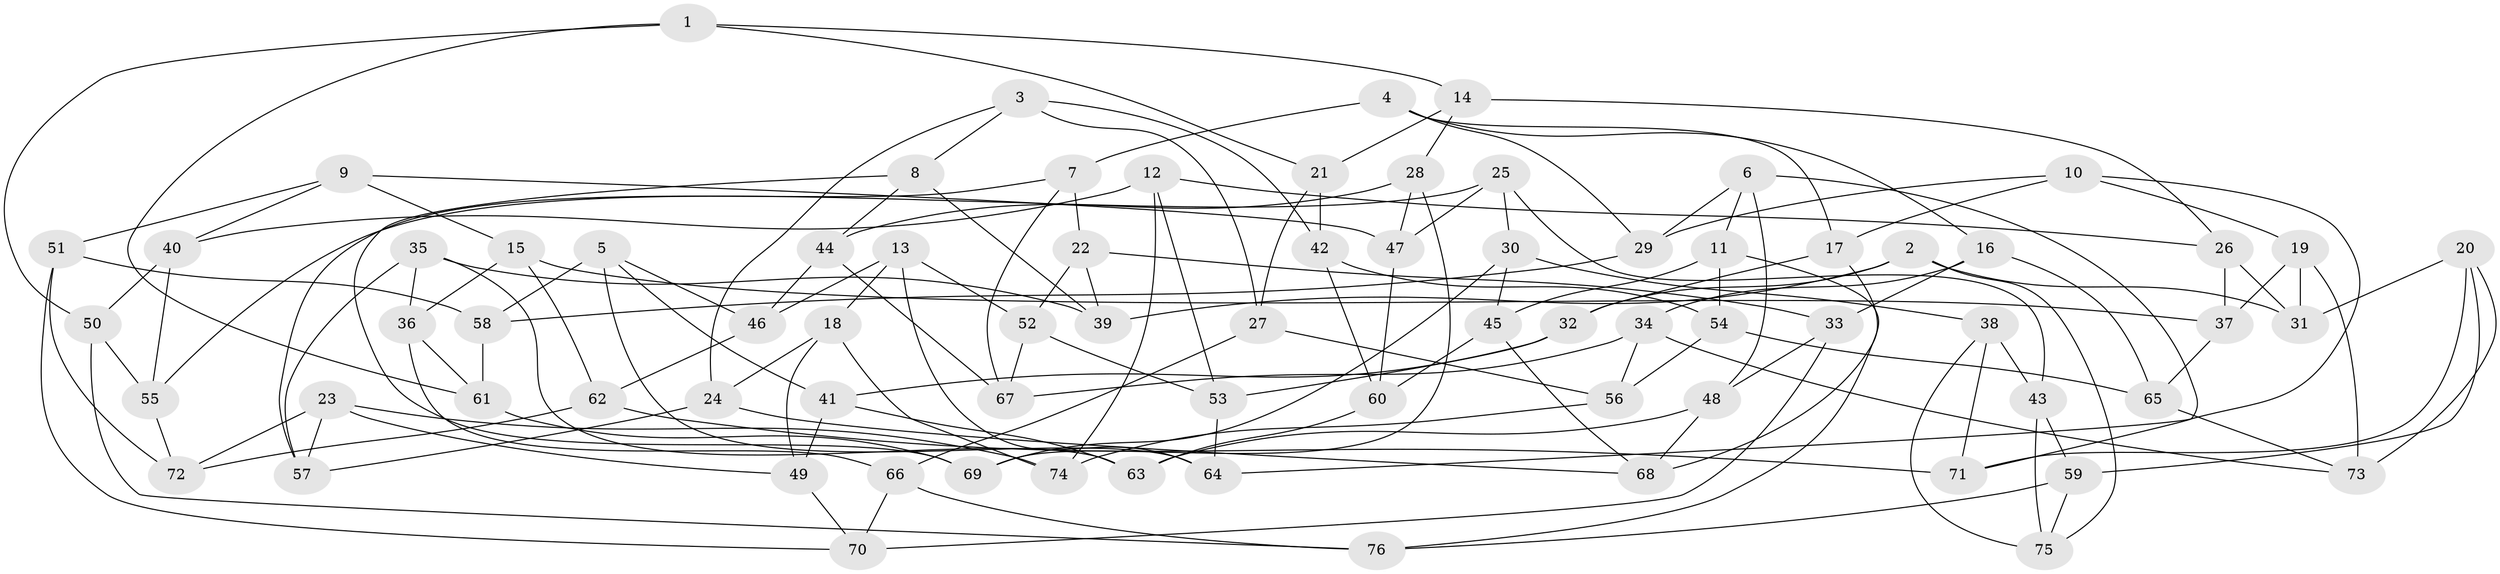// Generated by graph-tools (version 1.1) at 2025/58/03/09/25 04:58:20]
// undirected, 76 vertices, 152 edges
graph export_dot {
graph [start="1"]
  node [color=gray90,style=filled];
  1;
  2;
  3;
  4;
  5;
  6;
  7;
  8;
  9;
  10;
  11;
  12;
  13;
  14;
  15;
  16;
  17;
  18;
  19;
  20;
  21;
  22;
  23;
  24;
  25;
  26;
  27;
  28;
  29;
  30;
  31;
  32;
  33;
  34;
  35;
  36;
  37;
  38;
  39;
  40;
  41;
  42;
  43;
  44;
  45;
  46;
  47;
  48;
  49;
  50;
  51;
  52;
  53;
  54;
  55;
  56;
  57;
  58;
  59;
  60;
  61;
  62;
  63;
  64;
  65;
  66;
  67;
  68;
  69;
  70;
  71;
  72;
  73;
  74;
  75;
  76;
  1 -- 50;
  1 -- 21;
  1 -- 61;
  1 -- 14;
  2 -- 31;
  2 -- 32;
  2 -- 39;
  2 -- 75;
  3 -- 42;
  3 -- 8;
  3 -- 27;
  3 -- 24;
  4 -- 7;
  4 -- 17;
  4 -- 16;
  4 -- 29;
  5 -- 41;
  5 -- 58;
  5 -- 46;
  5 -- 64;
  6 -- 11;
  6 -- 71;
  6 -- 48;
  6 -- 29;
  7 -- 22;
  7 -- 67;
  7 -- 57;
  8 -- 69;
  8 -- 39;
  8 -- 44;
  9 -- 47;
  9 -- 51;
  9 -- 40;
  9 -- 15;
  10 -- 17;
  10 -- 29;
  10 -- 19;
  10 -- 64;
  11 -- 76;
  11 -- 45;
  11 -- 54;
  12 -- 26;
  12 -- 74;
  12 -- 40;
  12 -- 53;
  13 -- 46;
  13 -- 64;
  13 -- 52;
  13 -- 18;
  14 -- 21;
  14 -- 28;
  14 -- 26;
  15 -- 62;
  15 -- 36;
  15 -- 37;
  16 -- 33;
  16 -- 34;
  16 -- 65;
  17 -- 68;
  17 -- 32;
  18 -- 49;
  18 -- 74;
  18 -- 24;
  19 -- 73;
  19 -- 31;
  19 -- 37;
  20 -- 71;
  20 -- 59;
  20 -- 31;
  20 -- 73;
  21 -- 27;
  21 -- 42;
  22 -- 33;
  22 -- 39;
  22 -- 52;
  23 -- 74;
  23 -- 57;
  23 -- 49;
  23 -- 72;
  24 -- 57;
  24 -- 68;
  25 -- 43;
  25 -- 30;
  25 -- 47;
  25 -- 55;
  26 -- 31;
  26 -- 37;
  27 -- 66;
  27 -- 56;
  28 -- 69;
  28 -- 47;
  28 -- 44;
  29 -- 58;
  30 -- 69;
  30 -- 38;
  30 -- 45;
  32 -- 41;
  32 -- 53;
  33 -- 70;
  33 -- 48;
  34 -- 73;
  34 -- 67;
  34 -- 56;
  35 -- 36;
  35 -- 63;
  35 -- 57;
  35 -- 39;
  36 -- 61;
  36 -- 66;
  37 -- 65;
  38 -- 43;
  38 -- 71;
  38 -- 75;
  40 -- 50;
  40 -- 55;
  41 -- 63;
  41 -- 49;
  42 -- 60;
  42 -- 54;
  43 -- 75;
  43 -- 59;
  44 -- 46;
  44 -- 67;
  45 -- 60;
  45 -- 68;
  46 -- 62;
  47 -- 60;
  48 -- 68;
  48 -- 63;
  49 -- 70;
  50 -- 76;
  50 -- 55;
  51 -- 72;
  51 -- 58;
  51 -- 70;
  52 -- 67;
  52 -- 53;
  53 -- 64;
  54 -- 56;
  54 -- 65;
  55 -- 72;
  56 -- 74;
  58 -- 61;
  59 -- 76;
  59 -- 75;
  60 -- 63;
  61 -- 69;
  62 -- 71;
  62 -- 72;
  65 -- 73;
  66 -- 76;
  66 -- 70;
}
